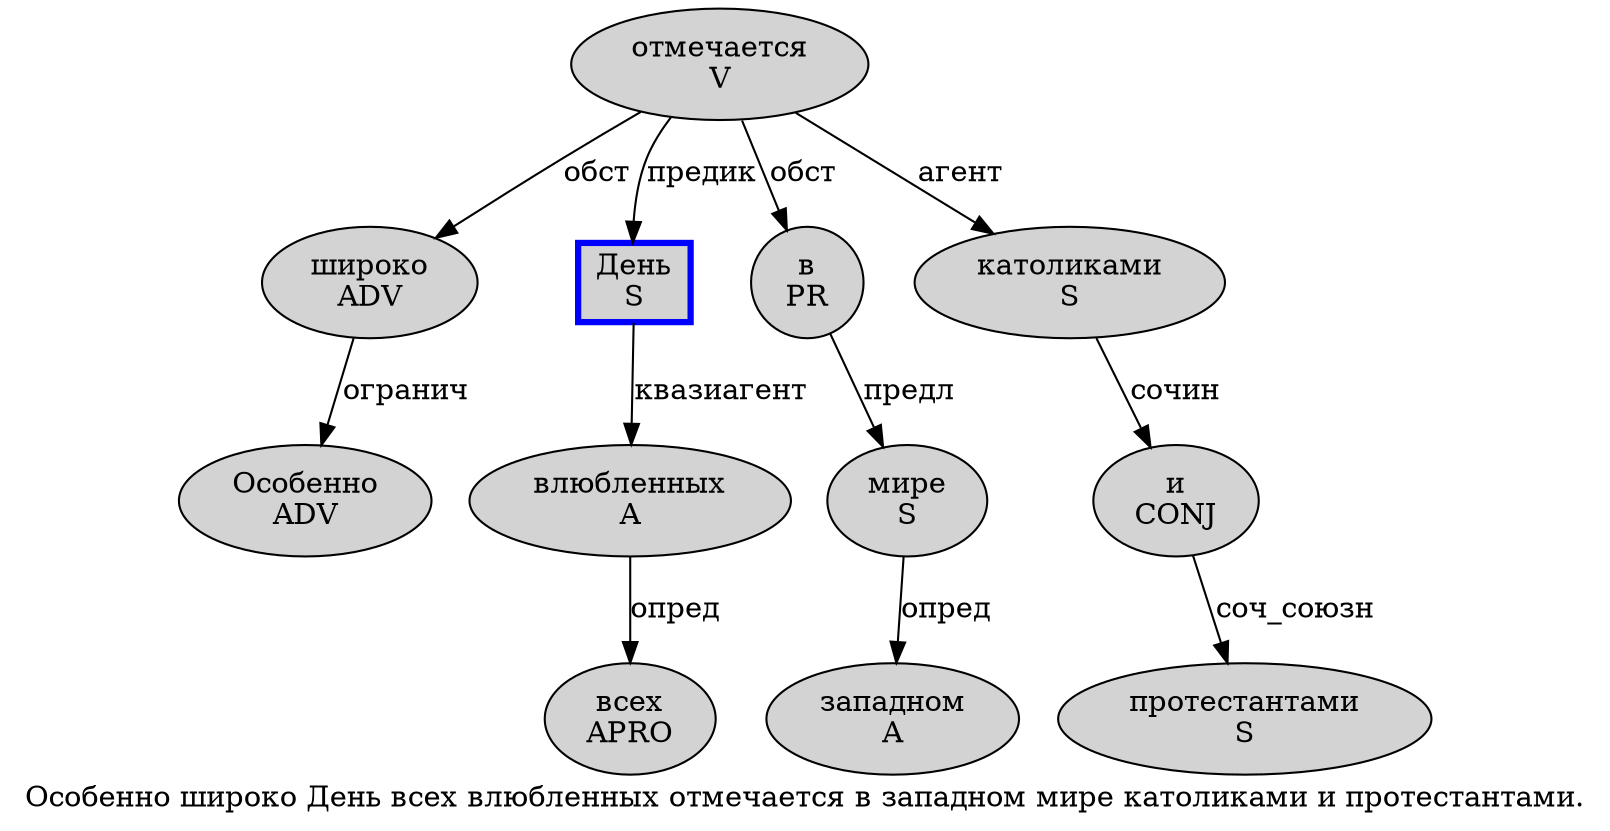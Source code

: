 digraph SENTENCE_179 {
	graph [label="Особенно широко День всех влюбленных отмечается в западном мире католиками и протестантами."]
	node [style=filled]
		0 [label="Особенно
ADV" color="" fillcolor=lightgray penwidth=1 shape=ellipse]
		1 [label="широко
ADV" color="" fillcolor=lightgray penwidth=1 shape=ellipse]
		2 [label="День
S" color=blue fillcolor=lightgray penwidth=3 shape=box]
		3 [label="всех
APRO" color="" fillcolor=lightgray penwidth=1 shape=ellipse]
		4 [label="влюбленных
A" color="" fillcolor=lightgray penwidth=1 shape=ellipse]
		5 [label="отмечается
V" color="" fillcolor=lightgray penwidth=1 shape=ellipse]
		6 [label="в
PR" color="" fillcolor=lightgray penwidth=1 shape=ellipse]
		7 [label="западном
A" color="" fillcolor=lightgray penwidth=1 shape=ellipse]
		8 [label="мире
S" color="" fillcolor=lightgray penwidth=1 shape=ellipse]
		9 [label="католиками
S" color="" fillcolor=lightgray penwidth=1 shape=ellipse]
		10 [label="и
CONJ" color="" fillcolor=lightgray penwidth=1 shape=ellipse]
		11 [label="протестантами
S" color="" fillcolor=lightgray penwidth=1 shape=ellipse]
			4 -> 3 [label="опред"]
			2 -> 4 [label="квазиагент"]
			10 -> 11 [label="соч_союзн"]
			8 -> 7 [label="опред"]
			5 -> 1 [label="обст"]
			5 -> 2 [label="предик"]
			5 -> 6 [label="обст"]
			5 -> 9 [label="агент"]
			6 -> 8 [label="предл"]
			9 -> 10 [label="сочин"]
			1 -> 0 [label="огранич"]
}